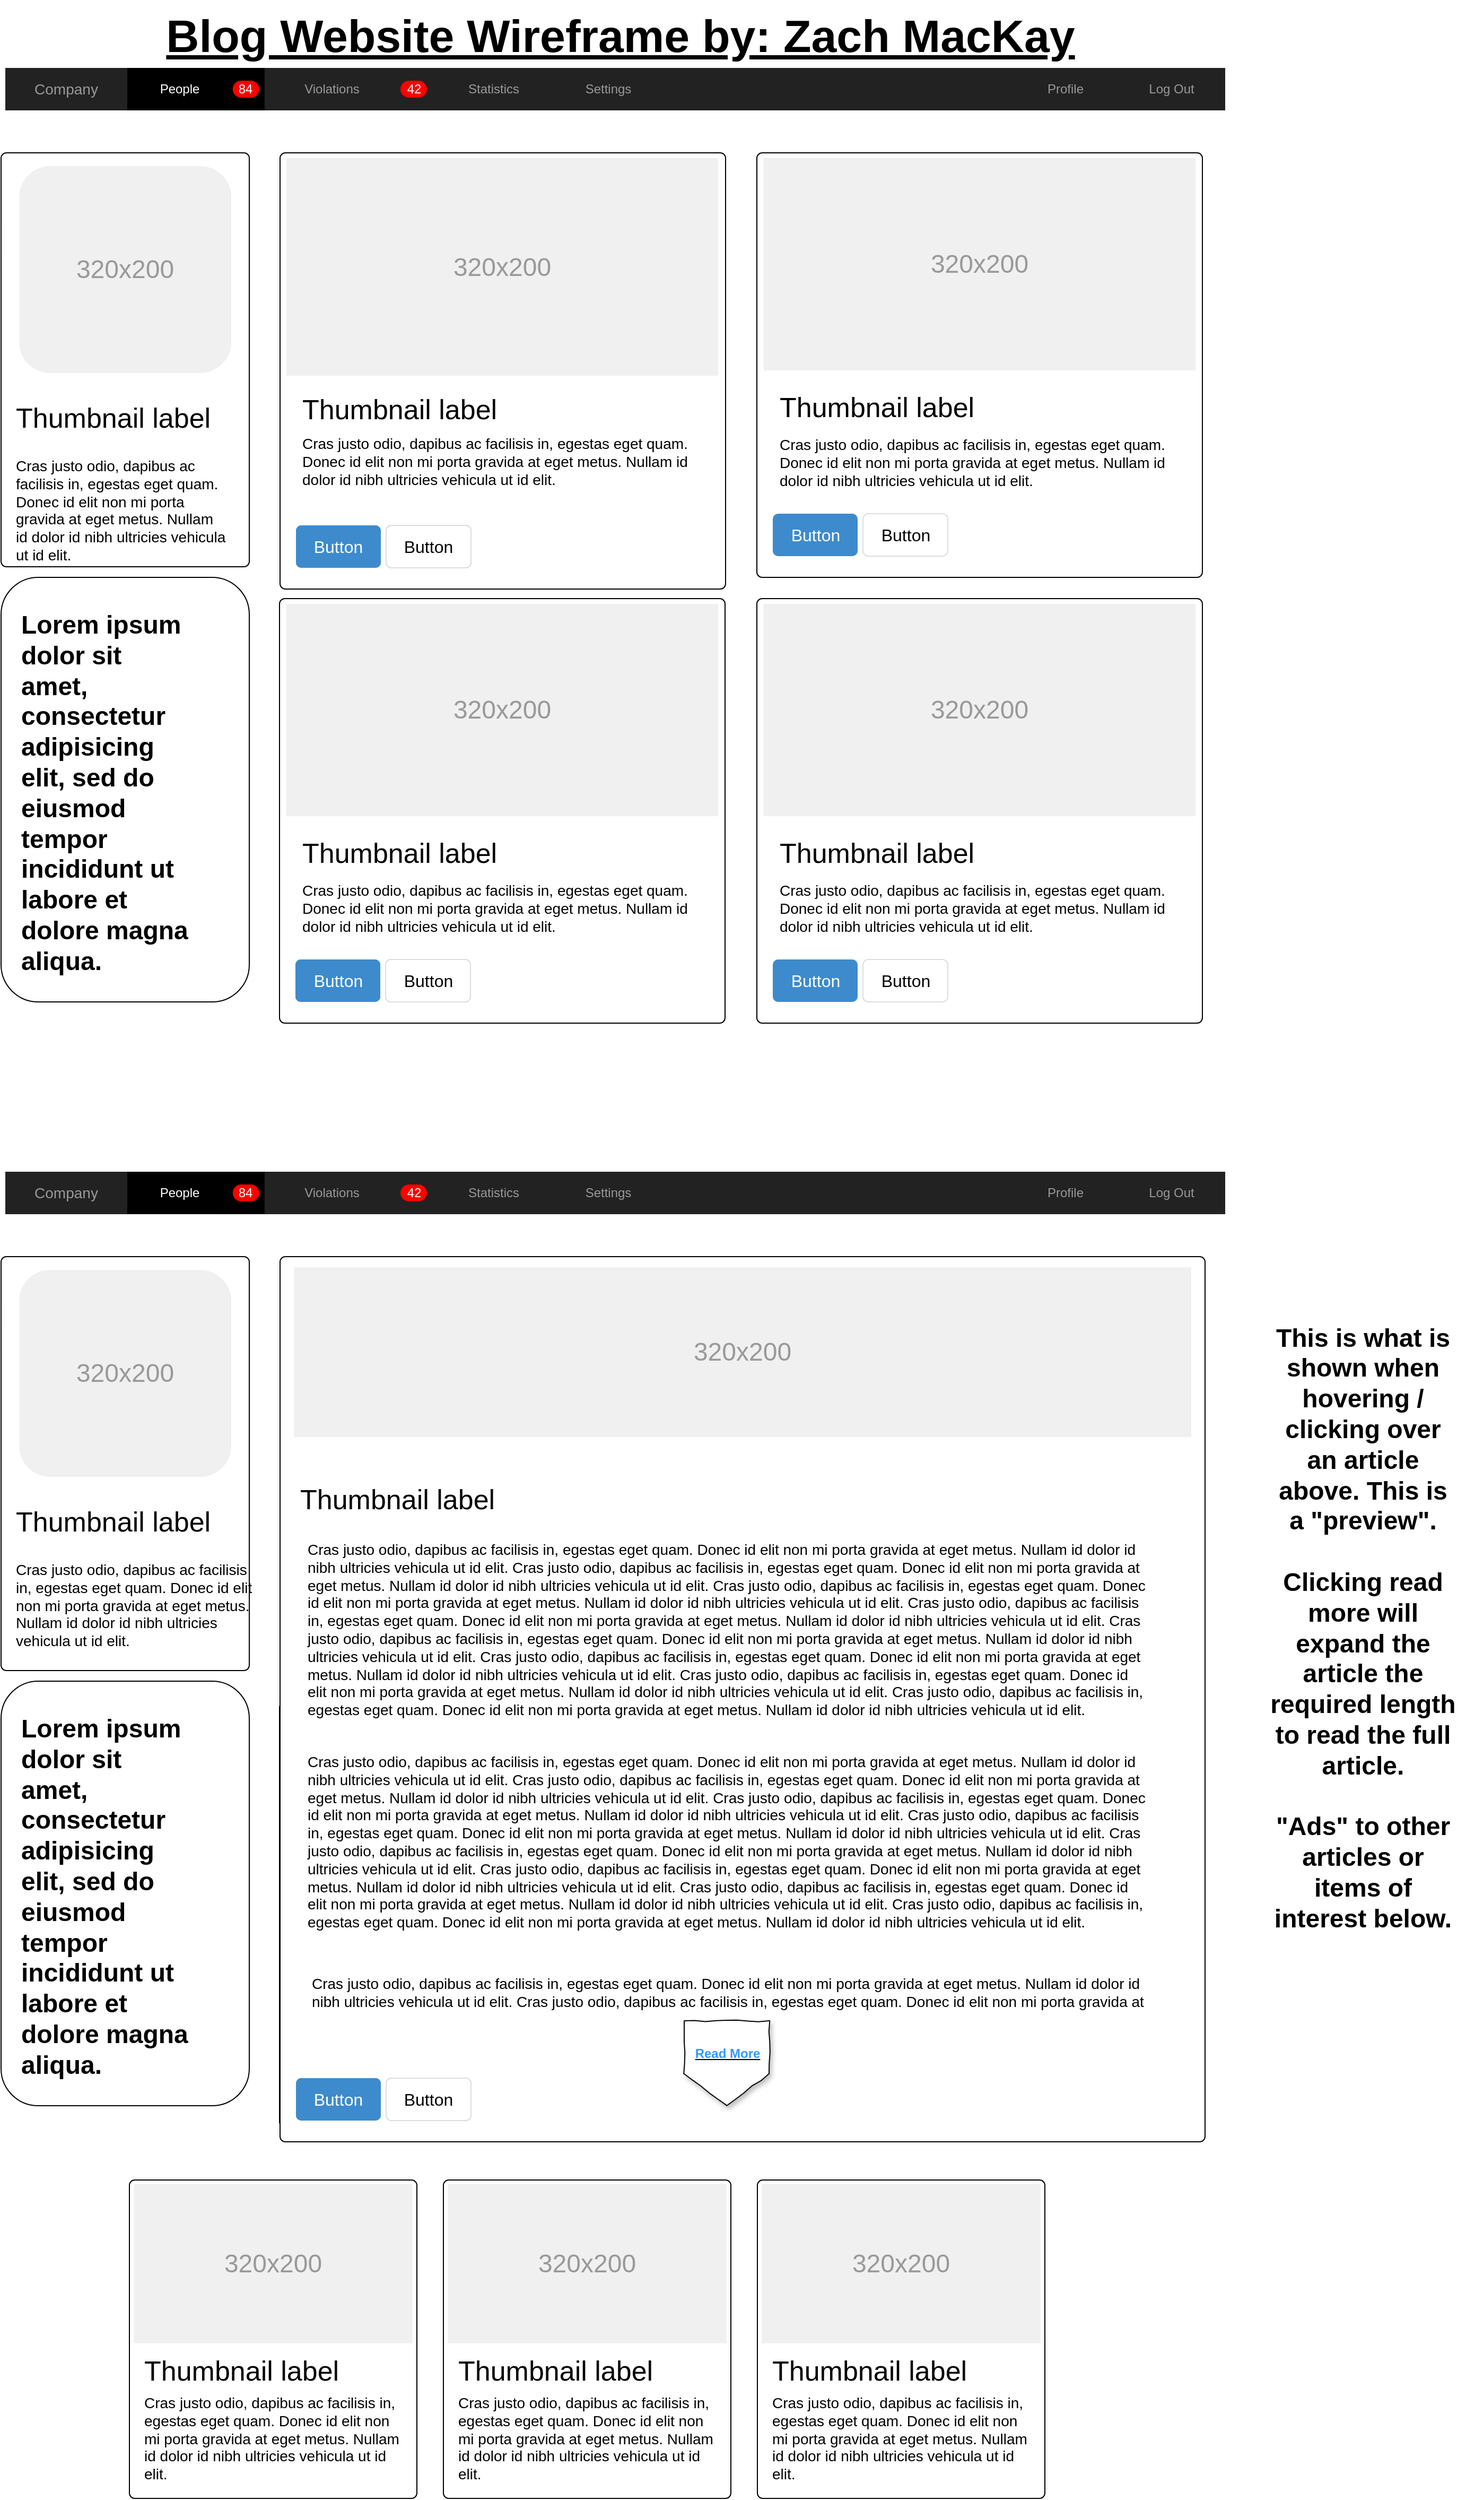<mxfile version="10.6.7" type="device"><diagram name="Page-1" id="c9db0220-8083-56f3-ca83-edcdcd058819"><mxGraphModel dx="1991" dy="1067" grid="1" gridSize="10" guides="1" tooltips="1" connect="1" arrows="1" fold="1" page="1" pageScale="1.5" pageWidth="826" pageHeight="1169" background="#ffffff" math="0" shadow="0"><root><mxCell id="0" style=";html=1;"/><mxCell id="1" style=";html=1;" parent="0"/><mxCell id="3d76a8aef4d5c911-1" value="" style="html=1;shadow=0;dashed=0;shape=mxgraph.bootstrap.rect;fillColor=#222222;strokeColor=none;whiteSpace=wrap;rounded=0;fontSize=12;fontColor=#000000;align=center;" parent="1" vertex="1"><mxGeometry x="40" y="70" width="1150" height="40" as="geometry"/></mxCell><mxCell id="3d76a8aef4d5c911-2" value="Company" style="html=1;shadow=0;dashed=0;fillColor=none;strokeColor=none;shape=mxgraph.bootstrap.rect;fontColor=#999999;fontSize=14;whiteSpace=wrap;" parent="3d76a8aef4d5c911-1" vertex="1"><mxGeometry width="115" height="40" as="geometry"/></mxCell><mxCell id="3d76a8aef4d5c911-3" value="People" style="html=1;shadow=0;dashed=0;shape=mxgraph.bootstrap.rect;fillColor=#000000;strokeColor=none;fontColor=#ffffff;spacingRight=30;whiteSpace=wrap;" parent="3d76a8aef4d5c911-1" vertex="1"><mxGeometry x="115" width="129.375" height="40" as="geometry"/></mxCell><mxCell id="3d76a8aef4d5c911-4" value="84" style="html=1;shadow=0;dashed=0;shape=mxgraph.bootstrap.rrect;rSize=8;fillColor=#ff0000;strokeColor=none;fontColor=#ffffff;whiteSpace=wrap;" parent="3d76a8aef4d5c911-3" vertex="1"><mxGeometry x="1" y="0.5" width="25" height="16" relative="1" as="geometry"><mxPoint x="-30" y="-8" as="offset"/></mxGeometry></mxCell><mxCell id="3d76a8aef4d5c911-5" value="Violations" style="html=1;shadow=0;dashed=0;fillColor=none;strokeColor=none;shape=mxgraph.bootstrap.rect;fontColor=#999999;spacingRight=30;whiteSpace=wrap;" parent="3d76a8aef4d5c911-1" vertex="1"><mxGeometry x="244.375" width="158.125" height="40" as="geometry"/></mxCell><mxCell id="3d76a8aef4d5c911-6" value="42" style="html=1;shadow=0;dashed=0;shape=mxgraph.bootstrap.rrect;rSize=8;fillColor=#ff0000;strokeColor=none;fontColor=#ffffff;whiteSpace=wrap;" parent="3d76a8aef4d5c911-5" vertex="1"><mxGeometry x="1" y="0.5" width="25" height="16" relative="1" as="geometry"><mxPoint x="-30" y="-8" as="offset"/></mxGeometry></mxCell><mxCell id="3d76a8aef4d5c911-7" value="Statistics" style="html=1;shadow=0;dashed=0;fillColor=none;strokeColor=none;shape=mxgraph.bootstrap.rect;fontColor=#999999;whiteSpace=wrap;" parent="3d76a8aef4d5c911-1" vertex="1"><mxGeometry x="402.5" width="115" height="40" as="geometry"/></mxCell><mxCell id="3d76a8aef4d5c911-8" value="Settings" style="html=1;shadow=0;dashed=0;fillColor=none;strokeColor=none;shape=mxgraph.bootstrap.rect;fontColor=#999999;whiteSpace=wrap;" parent="3d76a8aef4d5c911-1" vertex="1"><mxGeometry x="517.5" width="100.625" height="40" as="geometry"/></mxCell><mxCell id="3d76a8aef4d5c911-9" value="Profile" style="html=1;shadow=0;dashed=0;fillColor=none;strokeColor=none;shape=mxgraph.bootstrap.rect;fontColor=#999999;whiteSpace=wrap;" parent="3d76a8aef4d5c911-1" vertex="1"><mxGeometry x="948.75" width="100.625" height="40" as="geometry"/></mxCell><mxCell id="3d76a8aef4d5c911-10" value="Log Out" style="html=1;shadow=0;dashed=0;fillColor=none;strokeColor=none;shape=mxgraph.bootstrap.rect;fontColor=#999999;whiteSpace=wrap;" parent="3d76a8aef4d5c911-1" vertex="1"><mxGeometry x="1049.375" width="100.625" height="40" as="geometry"/></mxCell><mxCell id="3d76a8aef4d5c911-11" value="" style="html=1;shadow=0;dashed=0;shape=mxgraph.bootstrap.rrect;fillColor=#ffffff;rSize=5;strokeColor=#000000;rounded=0;fontSize=12;fontColor=#000000;align=center;" parent="1" vertex="1"><mxGeometry x="748.5" y="150" width="420" height="400" as="geometry"/></mxCell><mxCell id="3d76a8aef4d5c911-12" value="320x200" style="shape=rect;fontSize=24;fillColor=#f0f0f0;strokeColor=none;fontColor=#999999;whiteSpace=wrap;" parent="3d76a8aef4d5c911-11" vertex="1"><mxGeometry x="6.364" y="5" width="407.273" height="200" as="geometry"/></mxCell><mxCell id="3d76a8aef4d5c911-13" value="Thumbnail label" style="html=1;shadow=0;dashed=0;shape=mxgraph.bootstrap.anchor;fontSize=26;align=left;whiteSpace=wrap;" parent="3d76a8aef4d5c911-11" vertex="1"><mxGeometry x="19.091" y="220" width="381.818" height="40" as="geometry"/></mxCell><mxCell id="3d76a8aef4d5c911-14" value="Cras justo odio, dapibus ac facilisis in, egestas eget quam. Donec id elit non mi porta gravida at eget metus. Nullam id dolor id nibh ultricies vehicula ut id elit." style="html=1;shadow=0;dashed=0;shape=mxgraph.bootstrap.anchor;strokeColor=#dddddd;whiteSpace=wrap;align=left;verticalAlign=top;fontSize=14;whiteSpace=wrap;" parent="3d76a8aef4d5c911-11" vertex="1"><mxGeometry x="19.091" y="260" width="381.818" height="80" as="geometry"/></mxCell><mxCell id="3d76a8aef4d5c911-15" value="Button" style="html=1;shadow=0;dashed=0;shape=mxgraph.bootstrap.rrect;rSize=5;fontSize=16;fillColor=#3D8BCD;strokeColor=none;fontColor=#ffffff;whiteSpace=wrap;" parent="3d76a8aef4d5c911-11" vertex="1"><mxGeometry y="1" width="80" height="40" relative="1" as="geometry"><mxPoint x="15" y="-60" as="offset"/></mxGeometry></mxCell><mxCell id="3d76a8aef4d5c911-16" value="Button" style="html=1;shadow=0;dashed=0;shape=mxgraph.bootstrap.rrect;rSize=5;fontSize=16;strokeColor=#dddddd;whiteSpace=wrap;" parent="3d76a8aef4d5c911-11" vertex="1"><mxGeometry y="1" width="80" height="40" relative="1" as="geometry"><mxPoint x="100" y="-60" as="offset"/></mxGeometry></mxCell><mxCell id="mvvpPFjUK0tANvLMcBPa-123" value="" style="shape=image;html=1;verticalAlign=top;verticalLabelPosition=bottom;labelBackgroundColor=#ffffff;imageAspect=0;aspect=fixed;image=https://cdn0.iconfinder.com/data/icons/feather/96/heart-128.png;rounded=0;shadow=1;comic=1;strokeColor=#000000;fontSize=43;" vertex="1" parent="3d76a8aef4d5c911-11"><mxGeometry x="365.5" y="351" width="39" height="39" as="geometry"/></mxCell><mxCell id="mvvpPFjUK0tANvLMcBPa-125" value="" style="shape=image;html=1;verticalAlign=top;verticalLabelPosition=bottom;labelBackgroundColor=#ffffff;imageAspect=0;aspect=fixed;image=https://cdn0.iconfinder.com/data/icons/slim-square-icons-basics/100/basics-22-128.png;rounded=0;shadow=1;comic=1;strokeColor=#000000;fontSize=43;" vertex="1" parent="3d76a8aef4d5c911-11"><mxGeometry x="391.5" width="26" height="26" as="geometry"/></mxCell><mxCell id="3d76a8aef4d5c911-54" value="" style="html=1;shadow=0;dashed=0;shape=mxgraph.bootstrap.rrect;fillColor=#ffffff;rSize=5;strokeColor=#000000;rounded=0;fontSize=12;fontColor=#000000;align=center;" parent="1" vertex="1"><mxGeometry x="299" y="150" width="420" height="411" as="geometry"/></mxCell><mxCell id="3d76a8aef4d5c911-55" value="320x200" style="shape=rect;fontSize=24;fillColor=#f0f0f0;strokeColor=none;fontColor=#999999;whiteSpace=wrap;" parent="3d76a8aef4d5c911-54" vertex="1"><mxGeometry x="6" y="5" width="407" height="205" as="geometry"/></mxCell><mxCell id="3d76a8aef4d5c911-56" value="Thumbnail label" style="html=1;shadow=0;dashed=0;shape=mxgraph.bootstrap.anchor;fontSize=26;align=left;whiteSpace=wrap;" parent="3d76a8aef4d5c911-54" vertex="1"><mxGeometry x="19.091" y="223.628" width="381.818" height="37.296" as="geometry"/></mxCell><mxCell id="3d76a8aef4d5c911-57" value="Cras justo odio, dapibus ac facilisis in, egestas eget quam. Donec id elit non mi porta gravida at eget metus. Nullam id dolor id nibh ultricies vehicula ut id elit." style="html=1;shadow=0;dashed=0;shape=mxgraph.bootstrap.anchor;strokeColor=#dddddd;whiteSpace=wrap;align=left;verticalAlign=top;fontSize=14;whiteSpace=wrap;" parent="3d76a8aef4d5c911-54" vertex="1"><mxGeometry x="19.091" y="259.424" width="381.818" height="74.592" as="geometry"/></mxCell><mxCell id="3d76a8aef4d5c911-58" value="Button" style="html=1;shadow=0;dashed=0;shape=mxgraph.bootstrap.rrect;rSize=5;fontSize=16;fillColor=#3D8BCD;strokeColor=none;fontColor=#ffffff;whiteSpace=wrap;" parent="3d76a8aef4d5c911-54" vertex="1"><mxGeometry y="1" width="80" height="40" relative="1" as="geometry"><mxPoint x="15" y="-60" as="offset"/></mxGeometry></mxCell><mxCell id="3d76a8aef4d5c911-59" value="Button" style="html=1;shadow=0;dashed=0;shape=mxgraph.bootstrap.rrect;rSize=5;fontSize=16;strokeColor=#dddddd;whiteSpace=wrap;" parent="3d76a8aef4d5c911-54" vertex="1"><mxGeometry y="1" width="80" height="40" relative="1" as="geometry"><mxPoint x="100" y="-60" as="offset"/></mxGeometry></mxCell><mxCell id="mvvpPFjUK0tANvLMcBPa-8" value="Button" style="html=1;shadow=0;dashed=0;shape=mxgraph.bootstrap.rrect;rSize=5;fontSize=16;fillColor=#3D8BCD;strokeColor=none;fontColor=#ffffff;whiteSpace=wrap;" vertex="1" parent="3d76a8aef4d5c911-54"><mxGeometry y="1" width="80" height="40" relative="1" as="geometry"><mxPoint x="15" y="-60" as="offset"/></mxGeometry></mxCell><mxCell id="mvvpPFjUK0tANvLMcBPa-9" value="Button" style="html=1;shadow=0;dashed=0;shape=mxgraph.bootstrap.rrect;rSize=5;fontSize=16;strokeColor=#dddddd;whiteSpace=wrap;" vertex="1" parent="3d76a8aef4d5c911-54"><mxGeometry y="1" width="80" height="40" relative="1" as="geometry"><mxPoint x="100" y="-60" as="offset"/></mxGeometry></mxCell><mxCell id="mvvpPFjUK0tANvLMcBPa-119" value="" style="shape=image;html=1;verticalAlign=top;verticalLabelPosition=bottom;labelBackgroundColor=#ffffff;imageAspect=0;aspect=fixed;image=https://cdn4.iconfinder.com/data/icons/ionicons/512/icon-ios7-heart-128.png;rounded=0;shadow=1;comic=1;strokeColor=#000000;fontSize=43;" vertex="1" parent="3d76a8aef4d5c911-54"><mxGeometry x="361.5" y="344.164" width="45.688" height="45.688" as="geometry"/></mxCell><mxCell id="mvvpPFjUK0tANvLMcBPa-124" value="" style="shape=image;html=1;verticalAlign=top;verticalLabelPosition=bottom;labelBackgroundColor=#ffffff;imageAspect=0;aspect=fixed;image=https://cdn0.iconfinder.com/data/icons/slim-square-icons-basics/100/basics-22-128.png;rounded=0;shadow=1;comic=1;strokeColor=#000000;fontSize=43;" vertex="1" parent="3d76a8aef4d5c911-54"><mxGeometry x="390" y="-0.5" width="26" height="26" as="geometry"/></mxCell><mxCell id="mvvpPFjUK0tANvLMcBPa-4" value="" style="html=1;shadow=0;dashed=0;shape=mxgraph.bootstrap.rrect;fillColor=#ffffff;rSize=5;strokeColor=#000000;rounded=0;fontSize=12;fontColor=#000000;align=center;" vertex="1" parent="1"><mxGeometry x="36" y="150" width="234" height="390" as="geometry"/></mxCell><mxCell id="mvvpPFjUK0tANvLMcBPa-5" value="320x200" style="shape=rect;fontSize=24;fillColor=#f0f0f0;strokeColor=none;fontColor=#999999;whiteSpace=wrap;rounded=1;" vertex="1" parent="1"><mxGeometry x="53" y="162.5" width="200" height="195" as="geometry"/></mxCell><mxCell id="mvvpPFjUK0tANvLMcBPa-6" value="Thumbnail label" style="html=1;shadow=0;dashed=0;shape=mxgraph.bootstrap.anchor;fontSize=26;align=left;whiteSpace=wrap;" vertex="1" parent="1"><mxGeometry x="47.818" y="380" width="236.364" height="40" as="geometry"/></mxCell><mxCell id="mvvpPFjUK0tANvLMcBPa-7" value="Cras justo odio, dapibus ac facilisis in, egestas eget quam. Donec id elit non mi porta gravida at eget metus. Nullam id dolor id nibh ultricies vehicula ut id elit." style="html=1;shadow=0;dashed=0;shape=mxgraph.bootstrap.anchor;strokeColor=#dddddd;whiteSpace=wrap;align=left;verticalAlign=top;fontSize=14;whiteSpace=wrap;" vertex="1" parent="1"><mxGeometry x="48" y="430" width="202" height="80" as="geometry"/></mxCell><mxCell id="mvvpPFjUK0tANvLMcBPa-11" value="" style="rounded=1;whiteSpace=wrap;html=1;strokeColor=#000000;" vertex="1" parent="1"><mxGeometry x="36" y="550" width="234" height="400" as="geometry"/></mxCell><mxCell id="mvvpPFjUK0tANvLMcBPa-12" value="" style="html=1;shadow=0;dashed=0;shape=mxgraph.bootstrap.rrect;fillColor=#ffffff;rSize=5;strokeColor=#000000;rounded=0;fontSize=12;fontColor=#000000;align=center;" vertex="1" parent="1"><mxGeometry x="748.5" y="570" width="420" height="400" as="geometry"/></mxCell><mxCell id="mvvpPFjUK0tANvLMcBPa-13" value="320x200" style="shape=rect;fontSize=24;fillColor=#f0f0f0;strokeColor=none;fontColor=#999999;whiteSpace=wrap;" vertex="1" parent="mvvpPFjUK0tANvLMcBPa-12"><mxGeometry x="6.364" y="5" width="407.273" height="200" as="geometry"/></mxCell><mxCell id="mvvpPFjUK0tANvLMcBPa-14" value="Thumbnail label" style="html=1;shadow=0;dashed=0;shape=mxgraph.bootstrap.anchor;fontSize=26;align=left;whiteSpace=wrap;" vertex="1" parent="mvvpPFjUK0tANvLMcBPa-12"><mxGeometry x="19.091" y="220" width="381.818" height="40" as="geometry"/></mxCell><mxCell id="mvvpPFjUK0tANvLMcBPa-15" value="Cras justo odio, dapibus ac facilisis in, egestas eget quam. Donec id elit non mi porta gravida at eget metus. Nullam id dolor id nibh ultricies vehicula ut id elit." style="html=1;shadow=0;dashed=0;shape=mxgraph.bootstrap.anchor;strokeColor=#dddddd;whiteSpace=wrap;align=left;verticalAlign=top;fontSize=14;whiteSpace=wrap;" vertex="1" parent="mvvpPFjUK0tANvLMcBPa-12"><mxGeometry x="19.091" y="260" width="381.818" height="80" as="geometry"/></mxCell><mxCell id="mvvpPFjUK0tANvLMcBPa-16" value="Button" style="html=1;shadow=0;dashed=0;shape=mxgraph.bootstrap.rrect;rSize=5;fontSize=16;fillColor=#3D8BCD;strokeColor=none;fontColor=#ffffff;whiteSpace=wrap;" vertex="1" parent="mvvpPFjUK0tANvLMcBPa-12"><mxGeometry y="1" width="80" height="40" relative="1" as="geometry"><mxPoint x="15" y="-60" as="offset"/></mxGeometry></mxCell><mxCell id="mvvpPFjUK0tANvLMcBPa-17" value="Button" style="html=1;shadow=0;dashed=0;shape=mxgraph.bootstrap.rrect;rSize=5;fontSize=16;strokeColor=#dddddd;whiteSpace=wrap;" vertex="1" parent="mvvpPFjUK0tANvLMcBPa-12"><mxGeometry y="1" width="80" height="40" relative="1" as="geometry"><mxPoint x="100" y="-60" as="offset"/></mxGeometry></mxCell><mxCell id="mvvpPFjUK0tANvLMcBPa-122" value="" style="shape=image;html=1;verticalAlign=top;verticalLabelPosition=bottom;labelBackgroundColor=#ffffff;imageAspect=0;aspect=fixed;image=https://cdn4.iconfinder.com/data/icons/ionicons/512/icon-ios7-heart-128.png;rounded=0;shadow=1;comic=1;strokeColor=#000000;fontSize=43;" vertex="1" parent="mvvpPFjUK0tANvLMcBPa-12"><mxGeometry x="360.5" y="340" width="49" height="49" as="geometry"/></mxCell><mxCell id="mvvpPFjUK0tANvLMcBPa-127" value="" style="shape=image;html=1;verticalAlign=top;verticalLabelPosition=bottom;labelBackgroundColor=#ffffff;imageAspect=0;aspect=fixed;image=https://cdn0.iconfinder.com/data/icons/slim-square-icons-basics/100/basics-22-128.png;rounded=0;shadow=1;comic=1;strokeColor=#000000;fontSize=43;" vertex="1" parent="mvvpPFjUK0tANvLMcBPa-12"><mxGeometry x="391" width="26" height="26" as="geometry"/></mxCell><mxCell id="mvvpPFjUK0tANvLMcBPa-18" value="" style="html=1;shadow=0;dashed=0;shape=mxgraph.bootstrap.rrect;fillColor=#ffffff;rSize=5;strokeColor=#000000;rounded=0;fontSize=12;fontColor=#000000;align=center;" vertex="1" parent="1"><mxGeometry x="298.5" y="570" width="420" height="400" as="geometry"/></mxCell><mxCell id="mvvpPFjUK0tANvLMcBPa-19" value="320x200" style="shape=rect;fontSize=24;fillColor=#f0f0f0;strokeColor=none;fontColor=#999999;whiteSpace=wrap;" vertex="1" parent="mvvpPFjUK0tANvLMcBPa-18"><mxGeometry x="6.364" y="5" width="407.273" height="200" as="geometry"/></mxCell><mxCell id="mvvpPFjUK0tANvLMcBPa-20" value="Thumbnail label" style="html=1;shadow=0;dashed=0;shape=mxgraph.bootstrap.anchor;fontSize=26;align=left;whiteSpace=wrap;" vertex="1" parent="mvvpPFjUK0tANvLMcBPa-18"><mxGeometry x="19.091" y="220" width="381.818" height="40" as="geometry"/></mxCell><mxCell id="mvvpPFjUK0tANvLMcBPa-21" value="Cras justo odio, dapibus ac facilisis in, egestas eget quam. Donec id elit non mi porta gravida at eget metus. Nullam id dolor id nibh ultricies vehicula ut id elit." style="html=1;shadow=0;dashed=0;shape=mxgraph.bootstrap.anchor;strokeColor=#dddddd;whiteSpace=wrap;align=left;verticalAlign=top;fontSize=14;whiteSpace=wrap;" vertex="1" parent="mvvpPFjUK0tANvLMcBPa-18"><mxGeometry x="19.091" y="260" width="381.818" height="80" as="geometry"/></mxCell><mxCell id="mvvpPFjUK0tANvLMcBPa-22" value="Button" style="html=1;shadow=0;dashed=0;shape=mxgraph.bootstrap.rrect;rSize=5;fontSize=16;fillColor=#3D8BCD;strokeColor=none;fontColor=#ffffff;whiteSpace=wrap;" vertex="1" parent="mvvpPFjUK0tANvLMcBPa-18"><mxGeometry y="1" width="80" height="40" relative="1" as="geometry"><mxPoint x="15" y="-60" as="offset"/></mxGeometry></mxCell><mxCell id="mvvpPFjUK0tANvLMcBPa-23" value="Button" style="html=1;shadow=0;dashed=0;shape=mxgraph.bootstrap.rrect;rSize=5;fontSize=16;strokeColor=#dddddd;whiteSpace=wrap;" vertex="1" parent="mvvpPFjUK0tANvLMcBPa-18"><mxGeometry y="1" width="80" height="40" relative="1" as="geometry"><mxPoint x="100" y="-60" as="offset"/></mxGeometry></mxCell><mxCell id="mvvpPFjUK0tANvLMcBPa-24" value="Button" style="html=1;shadow=0;dashed=0;shape=mxgraph.bootstrap.rrect;rSize=5;fontSize=16;fillColor=#3D8BCD;strokeColor=none;fontColor=#ffffff;whiteSpace=wrap;" vertex="1" parent="mvvpPFjUK0tANvLMcBPa-18"><mxGeometry y="1" width="80" height="40" relative="1" as="geometry"><mxPoint x="15" y="-60" as="offset"/></mxGeometry></mxCell><mxCell id="mvvpPFjUK0tANvLMcBPa-25" value="Button" style="html=1;shadow=0;dashed=0;shape=mxgraph.bootstrap.rrect;rSize=5;fontSize=16;strokeColor=#dddddd;whiteSpace=wrap;" vertex="1" parent="mvvpPFjUK0tANvLMcBPa-18"><mxGeometry y="1" width="80" height="40" relative="1" as="geometry"><mxPoint x="100" y="-60" as="offset"/></mxGeometry></mxCell><mxCell id="mvvpPFjUK0tANvLMcBPa-118" value="" style="shape=image;html=1;verticalAlign=top;verticalLabelPosition=bottom;labelBackgroundColor=#ffffff;imageAspect=0;aspect=fixed;image=https://cdn0.iconfinder.com/data/icons/feather/96/heart-128.png;rounded=0;shadow=1;comic=1;strokeColor=#000000;fontSize=43;" vertex="1" parent="mvvpPFjUK0tANvLMcBPa-18"><mxGeometry x="365.5" y="340" width="39" height="39" as="geometry"/></mxCell><mxCell id="mvvpPFjUK0tANvLMcBPa-126" value="" style="shape=image;html=1;verticalAlign=top;verticalLabelPosition=bottom;labelBackgroundColor=#ffffff;imageAspect=0;aspect=fixed;image=https://cdn0.iconfinder.com/data/icons/slim-square-icons-basics/100/basics-22-128.png;rounded=0;shadow=1;comic=1;strokeColor=#000000;fontSize=43;" vertex="1" parent="mvvpPFjUK0tANvLMcBPa-18"><mxGeometry x="391.5" width="26" height="26" as="geometry"/></mxCell><mxCell id="mvvpPFjUK0tANvLMcBPa-40" value="&lt;h1&gt;Lorem ipsum dolor sit amet, consectetur adipisicing elit, sed do eiusmod tempor incididunt ut labore et dolore magna aliqua.&lt;br&gt;&lt;/h1&gt;" style="text;html=1;strokeColor=none;fillColor=none;spacing=5;spacingTop=-20;whiteSpace=wrap;overflow=hidden;rounded=0;" vertex="1" parent="1"><mxGeometry x="50" y="575" width="170" height="415" as="geometry"/></mxCell><mxCell id="mvvpPFjUK0tANvLMcBPa-41" value="" style="html=1;shadow=0;dashed=0;shape=mxgraph.bootstrap.rect;fillColor=#222222;strokeColor=none;whiteSpace=wrap;rounded=0;fontSize=12;fontColor=#000000;align=center;" vertex="1" parent="1"><mxGeometry x="40" y="1110" width="1150" height="40" as="geometry"/></mxCell><mxCell id="mvvpPFjUK0tANvLMcBPa-42" value="Company" style="html=1;shadow=0;dashed=0;fillColor=none;strokeColor=none;shape=mxgraph.bootstrap.rect;fontColor=#999999;fontSize=14;whiteSpace=wrap;" vertex="1" parent="mvvpPFjUK0tANvLMcBPa-41"><mxGeometry width="115" height="40" as="geometry"/></mxCell><mxCell id="mvvpPFjUK0tANvLMcBPa-43" value="People" style="html=1;shadow=0;dashed=0;shape=mxgraph.bootstrap.rect;fillColor=#000000;strokeColor=none;fontColor=#ffffff;spacingRight=30;whiteSpace=wrap;" vertex="1" parent="mvvpPFjUK0tANvLMcBPa-41"><mxGeometry x="115" width="129.375" height="40" as="geometry"/></mxCell><mxCell id="mvvpPFjUK0tANvLMcBPa-44" value="84" style="html=1;shadow=0;dashed=0;shape=mxgraph.bootstrap.rrect;rSize=8;fillColor=#ff0000;strokeColor=none;fontColor=#ffffff;whiteSpace=wrap;" vertex="1" parent="mvvpPFjUK0tANvLMcBPa-43"><mxGeometry x="1" y="0.5" width="25" height="16" relative="1" as="geometry"><mxPoint x="-30" y="-8" as="offset"/></mxGeometry></mxCell><mxCell id="mvvpPFjUK0tANvLMcBPa-45" value="Violations" style="html=1;shadow=0;dashed=0;fillColor=none;strokeColor=none;shape=mxgraph.bootstrap.rect;fontColor=#999999;spacingRight=30;whiteSpace=wrap;" vertex="1" parent="mvvpPFjUK0tANvLMcBPa-41"><mxGeometry x="244.375" width="158.125" height="40" as="geometry"/></mxCell><mxCell id="mvvpPFjUK0tANvLMcBPa-46" value="42" style="html=1;shadow=0;dashed=0;shape=mxgraph.bootstrap.rrect;rSize=8;fillColor=#ff0000;strokeColor=none;fontColor=#ffffff;whiteSpace=wrap;" vertex="1" parent="mvvpPFjUK0tANvLMcBPa-45"><mxGeometry x="1" y="0.5" width="25" height="16" relative="1" as="geometry"><mxPoint x="-30" y="-8" as="offset"/></mxGeometry></mxCell><mxCell id="mvvpPFjUK0tANvLMcBPa-47" value="Statistics" style="html=1;shadow=0;dashed=0;fillColor=none;strokeColor=none;shape=mxgraph.bootstrap.rect;fontColor=#999999;whiteSpace=wrap;" vertex="1" parent="mvvpPFjUK0tANvLMcBPa-41"><mxGeometry x="402.5" width="115" height="40" as="geometry"/></mxCell><mxCell id="mvvpPFjUK0tANvLMcBPa-48" value="Settings" style="html=1;shadow=0;dashed=0;fillColor=none;strokeColor=none;shape=mxgraph.bootstrap.rect;fontColor=#999999;whiteSpace=wrap;" vertex="1" parent="mvvpPFjUK0tANvLMcBPa-41"><mxGeometry x="517.5" width="100.625" height="40" as="geometry"/></mxCell><mxCell id="mvvpPFjUK0tANvLMcBPa-49" value="Profile" style="html=1;shadow=0;dashed=0;fillColor=none;strokeColor=none;shape=mxgraph.bootstrap.rect;fontColor=#999999;whiteSpace=wrap;" vertex="1" parent="mvvpPFjUK0tANvLMcBPa-41"><mxGeometry x="948.75" width="100.625" height="40" as="geometry"/></mxCell><mxCell id="mvvpPFjUK0tANvLMcBPa-50" value="Log Out" style="html=1;shadow=0;dashed=0;fillColor=none;strokeColor=none;shape=mxgraph.bootstrap.rect;fontColor=#999999;whiteSpace=wrap;" vertex="1" parent="mvvpPFjUK0tANvLMcBPa-41"><mxGeometry x="1049.375" width="100.625" height="40" as="geometry"/></mxCell><mxCell id="mvvpPFjUK0tANvLMcBPa-51" value="" style="html=1;shadow=0;dashed=0;shape=mxgraph.bootstrap.rrect;fillColor=#ffffff;rSize=5;strokeColor=#000000;rounded=0;fontSize=12;fontColor=#000000;align=center;" vertex="1" parent="1"><mxGeometry x="748.5" y="1190" width="420" height="400" as="geometry"/></mxCell><mxCell id="mvvpPFjUK0tANvLMcBPa-52" value="320x200" style="shape=rect;fontSize=24;fillColor=#f0f0f0;strokeColor=none;fontColor=#999999;whiteSpace=wrap;" vertex="1" parent="mvvpPFjUK0tANvLMcBPa-51"><mxGeometry x="6.364" y="5" width="407.273" height="200" as="geometry"/></mxCell><mxCell id="mvvpPFjUK0tANvLMcBPa-53" value="Thumbnail label" style="html=1;shadow=0;dashed=0;shape=mxgraph.bootstrap.anchor;fontSize=26;align=left;whiteSpace=wrap;" vertex="1" parent="mvvpPFjUK0tANvLMcBPa-51"><mxGeometry x="19.091" y="220" width="381.818" height="40" as="geometry"/></mxCell><mxCell id="mvvpPFjUK0tANvLMcBPa-54" value="Cras justo odio, dapibus ac facilisis in, egestas eget quam. Donec id elit non mi porta gravida at eget metus. Nullam id dolor id nibh ultricies vehicula ut id elit." style="html=1;shadow=0;dashed=0;shape=mxgraph.bootstrap.anchor;strokeColor=#dddddd;whiteSpace=wrap;align=left;verticalAlign=top;fontSize=14;whiteSpace=wrap;" vertex="1" parent="mvvpPFjUK0tANvLMcBPa-51"><mxGeometry x="19.091" y="260" width="381.818" height="80" as="geometry"/></mxCell><mxCell id="mvvpPFjUK0tANvLMcBPa-55" value="Button" style="html=1;shadow=0;dashed=0;shape=mxgraph.bootstrap.rrect;rSize=5;fontSize=16;fillColor=#3D8BCD;strokeColor=none;fontColor=#ffffff;whiteSpace=wrap;" vertex="1" parent="mvvpPFjUK0tANvLMcBPa-51"><mxGeometry y="1" width="80" height="40" relative="1" as="geometry"><mxPoint x="15" y="-60" as="offset"/></mxGeometry></mxCell><mxCell id="mvvpPFjUK0tANvLMcBPa-56" value="Button" style="html=1;shadow=0;dashed=0;shape=mxgraph.bootstrap.rrect;rSize=5;fontSize=16;strokeColor=#dddddd;whiteSpace=wrap;" vertex="1" parent="mvvpPFjUK0tANvLMcBPa-51"><mxGeometry y="1" width="80" height="40" relative="1" as="geometry"><mxPoint x="100" y="-60" as="offset"/></mxGeometry></mxCell><mxCell id="mvvpPFjUK0tANvLMcBPa-65" value="" style="html=1;shadow=0;dashed=0;shape=mxgraph.bootstrap.rrect;fillColor=#ffffff;rSize=5;strokeColor=#000000;rounded=0;fontSize=12;fontColor=#000000;align=center;" vertex="1" parent="1"><mxGeometry x="36" y="1190" width="234" height="390" as="geometry"/></mxCell><mxCell id="mvvpPFjUK0tANvLMcBPa-66" value="320x200" style="shape=rect;fontSize=24;fillColor=#f0f0f0;strokeColor=none;fontColor=#999999;whiteSpace=wrap;rounded=1;" vertex="1" parent="1"><mxGeometry x="53" y="1202.5" width="200" height="195" as="geometry"/></mxCell><mxCell id="mvvpPFjUK0tANvLMcBPa-67" value="Thumbnail label" style="html=1;shadow=0;dashed=0;shape=mxgraph.bootstrap.anchor;fontSize=26;align=left;whiteSpace=wrap;" vertex="1" parent="1"><mxGeometry x="47.818" y="1420" width="236.364" height="40" as="geometry"/></mxCell><mxCell id="mvvpPFjUK0tANvLMcBPa-68" value="Cras justo odio, dapibus ac facilisis in, egestas eget quam. Donec id elit non mi porta gravida at eget metus. Nullam id dolor id nibh ultricies vehicula ut id elit." style="html=1;shadow=0;dashed=0;shape=mxgraph.bootstrap.anchor;strokeColor=#dddddd;whiteSpace=wrap;align=left;verticalAlign=top;fontSize=14;whiteSpace=wrap;" vertex="1" parent="1"><mxGeometry x="47.818" y="1470" width="236.364" height="80" as="geometry"/></mxCell><mxCell id="mvvpPFjUK0tANvLMcBPa-69" value="" style="rounded=1;whiteSpace=wrap;html=1;strokeColor=#000000;" vertex="1" parent="1"><mxGeometry x="36" y="1590" width="234" height="400" as="geometry"/></mxCell><mxCell id="mvvpPFjUK0tANvLMcBPa-70" value="" style="html=1;shadow=0;dashed=0;shape=mxgraph.bootstrap.rrect;fillColor=#ffffff;rSize=5;strokeColor=#000000;rounded=0;fontSize=12;fontColor=#000000;align=center;" vertex="1" parent="1"><mxGeometry x="748.5" y="1610" width="420" height="400" as="geometry"/></mxCell><mxCell id="mvvpPFjUK0tANvLMcBPa-71" value="320x200" style="shape=rect;fontSize=24;fillColor=#f0f0f0;strokeColor=none;fontColor=#999999;whiteSpace=wrap;" vertex="1" parent="mvvpPFjUK0tANvLMcBPa-70"><mxGeometry x="6.364" y="5" width="407.273" height="200" as="geometry"/></mxCell><mxCell id="mvvpPFjUK0tANvLMcBPa-72" value="Thumbnail label" style="html=1;shadow=0;dashed=0;shape=mxgraph.bootstrap.anchor;fontSize=26;align=left;whiteSpace=wrap;" vertex="1" parent="mvvpPFjUK0tANvLMcBPa-70"><mxGeometry x="19.091" y="220" width="381.818" height="40" as="geometry"/></mxCell><mxCell id="mvvpPFjUK0tANvLMcBPa-73" value="Cras justo odio, dapibus ac facilisis in, egestas eget quam. Donec id elit non mi porta gravida at eget metus. Nullam id dolor id nibh ultricies vehicula ut id elit." style="html=1;shadow=0;dashed=0;shape=mxgraph.bootstrap.anchor;strokeColor=#dddddd;whiteSpace=wrap;align=left;verticalAlign=top;fontSize=14;whiteSpace=wrap;" vertex="1" parent="mvvpPFjUK0tANvLMcBPa-70"><mxGeometry x="19.091" y="260" width="381.818" height="80" as="geometry"/></mxCell><mxCell id="mvvpPFjUK0tANvLMcBPa-74" value="Button" style="html=1;shadow=0;dashed=0;shape=mxgraph.bootstrap.rrect;rSize=5;fontSize=16;fillColor=#3D8BCD;strokeColor=none;fontColor=#ffffff;whiteSpace=wrap;" vertex="1" parent="mvvpPFjUK0tANvLMcBPa-70"><mxGeometry y="1" width="80" height="40" relative="1" as="geometry"><mxPoint x="15" y="-60" as="offset"/></mxGeometry></mxCell><mxCell id="mvvpPFjUK0tANvLMcBPa-75" value="Button" style="html=1;shadow=0;dashed=0;shape=mxgraph.bootstrap.rrect;rSize=5;fontSize=16;strokeColor=#dddddd;whiteSpace=wrap;" vertex="1" parent="mvvpPFjUK0tANvLMcBPa-70"><mxGeometry y="1" width="80" height="40" relative="1" as="geometry"><mxPoint x="100" y="-60" as="offset"/></mxGeometry></mxCell><mxCell id="mvvpPFjUK0tANvLMcBPa-76" value="" style="html=1;shadow=0;dashed=0;shape=mxgraph.bootstrap.rrect;fillColor=#ffffff;rSize=5;strokeColor=#000000;rounded=0;fontSize=12;fontColor=#000000;align=center;" vertex="1" parent="1"><mxGeometry x="298.5" y="1610" width="420" height="400" as="geometry"/></mxCell><mxCell id="mvvpPFjUK0tANvLMcBPa-77" value="320x200" style="shape=rect;fontSize=24;fillColor=#f0f0f0;strokeColor=none;fontColor=#999999;whiteSpace=wrap;" vertex="1" parent="mvvpPFjUK0tANvLMcBPa-76"><mxGeometry x="6.364" y="5" width="407.273" height="200" as="geometry"/></mxCell><mxCell id="mvvpPFjUK0tANvLMcBPa-78" value="Thumbnail label" style="html=1;shadow=0;dashed=0;shape=mxgraph.bootstrap.anchor;fontSize=26;align=left;whiteSpace=wrap;" vertex="1" parent="mvvpPFjUK0tANvLMcBPa-76"><mxGeometry x="19.091" y="220" width="381.818" height="40" as="geometry"/></mxCell><mxCell id="mvvpPFjUK0tANvLMcBPa-79" value="Cras justo odio, dapibus ac facilisis in, egestas eget quam. Donec id elit non mi porta gravida at eget metus. Nullam id dolor id nibh ultricies vehicula ut id elit." style="html=1;shadow=0;dashed=0;shape=mxgraph.bootstrap.anchor;strokeColor=#dddddd;whiteSpace=wrap;align=left;verticalAlign=top;fontSize=14;whiteSpace=wrap;" vertex="1" parent="mvvpPFjUK0tANvLMcBPa-76"><mxGeometry x="19.091" y="260" width="381.818" height="80" as="geometry"/></mxCell><mxCell id="mvvpPFjUK0tANvLMcBPa-80" value="Button" style="html=1;shadow=0;dashed=0;shape=mxgraph.bootstrap.rrect;rSize=5;fontSize=16;fillColor=#3D8BCD;strokeColor=none;fontColor=#ffffff;whiteSpace=wrap;" vertex="1" parent="mvvpPFjUK0tANvLMcBPa-76"><mxGeometry y="1" width="80" height="40" relative="1" as="geometry"><mxPoint x="15" y="-60" as="offset"/></mxGeometry></mxCell><mxCell id="mvvpPFjUK0tANvLMcBPa-81" value="Button" style="html=1;shadow=0;dashed=0;shape=mxgraph.bootstrap.rrect;rSize=5;fontSize=16;strokeColor=#dddddd;whiteSpace=wrap;" vertex="1" parent="mvvpPFjUK0tANvLMcBPa-76"><mxGeometry y="1" width="80" height="40" relative="1" as="geometry"><mxPoint x="100" y="-60" as="offset"/></mxGeometry></mxCell><mxCell id="mvvpPFjUK0tANvLMcBPa-82" value="Button" style="html=1;shadow=0;dashed=0;shape=mxgraph.bootstrap.rrect;rSize=5;fontSize=16;fillColor=#3D8BCD;strokeColor=none;fontColor=#ffffff;whiteSpace=wrap;" vertex="1" parent="mvvpPFjUK0tANvLMcBPa-76"><mxGeometry y="1" width="80" height="40" relative="1" as="geometry"><mxPoint x="15" y="-60" as="offset"/></mxGeometry></mxCell><mxCell id="mvvpPFjUK0tANvLMcBPa-83" value="Button" style="html=1;shadow=0;dashed=0;shape=mxgraph.bootstrap.rrect;rSize=5;fontSize=16;strokeColor=#dddddd;whiteSpace=wrap;" vertex="1" parent="mvvpPFjUK0tANvLMcBPa-76"><mxGeometry y="1" width="80" height="40" relative="1" as="geometry"><mxPoint x="100" y="-60" as="offset"/></mxGeometry></mxCell><mxCell id="mvvpPFjUK0tANvLMcBPa-84" value="&lt;h1&gt;Lorem ipsum dolor sit amet, consectetur adipisicing elit, sed do eiusmod tempor incididunt ut labore et dolore magna aliqua.&lt;br&gt;&lt;/h1&gt;" style="text;html=1;strokeColor=none;fillColor=none;spacing=5;spacingTop=-20;whiteSpace=wrap;overflow=hidden;rounded=0;" vertex="1" parent="1"><mxGeometry x="50" y="1615" width="170" height="415" as="geometry"/></mxCell><mxCell id="mvvpPFjUK0tANvLMcBPa-57" value="" style="html=1;shadow=0;dashed=0;shape=mxgraph.bootstrap.rrect;fillColor=#ffffff;rSize=5;strokeColor=#000000;rounded=0;fontSize=12;fontColor=#000000;align=center;" vertex="1" parent="1"><mxGeometry x="299" y="1190" width="872" height="834" as="geometry"/></mxCell><mxCell id="mvvpPFjUK0tANvLMcBPa-61" value="Button" style="html=1;shadow=0;dashed=0;shape=mxgraph.bootstrap.rrect;rSize=5;fontSize=16;fillColor=#3D8BCD;strokeColor=none;fontColor=#ffffff;whiteSpace=wrap;" vertex="1" parent="mvvpPFjUK0tANvLMcBPa-57"><mxGeometry y="1" width="80" height="40" relative="1" as="geometry"><mxPoint x="15" y="-60" as="offset"/></mxGeometry></mxCell><mxCell id="mvvpPFjUK0tANvLMcBPa-62" value="Button" style="html=1;shadow=0;dashed=0;shape=mxgraph.bootstrap.rrect;rSize=5;fontSize=16;strokeColor=#dddddd;whiteSpace=wrap;" vertex="1" parent="mvvpPFjUK0tANvLMcBPa-57"><mxGeometry y="1" width="80" height="40" relative="1" as="geometry"><mxPoint x="100" y="-60" as="offset"/></mxGeometry></mxCell><mxCell id="mvvpPFjUK0tANvLMcBPa-63" value="Button" style="html=1;shadow=0;dashed=0;shape=mxgraph.bootstrap.rrect;rSize=5;fontSize=16;fillColor=#3D8BCD;strokeColor=none;fontColor=#ffffff;whiteSpace=wrap;" vertex="1" parent="mvvpPFjUK0tANvLMcBPa-57"><mxGeometry y="1" width="80" height="40" relative="1" as="geometry"><mxPoint x="15" y="-60" as="offset"/></mxGeometry></mxCell><mxCell id="mvvpPFjUK0tANvLMcBPa-64" value="Button" style="html=1;shadow=0;dashed=0;shape=mxgraph.bootstrap.rrect;rSize=5;fontSize=16;strokeColor=#dddddd;whiteSpace=wrap;" vertex="1" parent="mvvpPFjUK0tANvLMcBPa-57"><mxGeometry y="1" width="80" height="40" relative="1" as="geometry"><mxPoint x="100" y="-60" as="offset"/></mxGeometry></mxCell><mxCell id="mvvpPFjUK0tANvLMcBPa-58" value="320x200" style="shape=rect;fontSize=24;fillColor=#f0f0f0;strokeColor=none;fontColor=#999999;whiteSpace=wrap;" vertex="1" parent="mvvpPFjUK0tANvLMcBPa-57"><mxGeometry x="13" y="10" width="846" height="160" as="geometry"/></mxCell><mxCell id="mvvpPFjUK0tANvLMcBPa-59" value="Thumbnail label" style="html=1;shadow=0;dashed=0;shape=mxgraph.bootstrap.anchor;fontSize=26;align=left;whiteSpace=wrap;" vertex="1" parent="mvvpPFjUK0tANvLMcBPa-57"><mxGeometry x="16.636" y="188.0" width="792.727" height="82" as="geometry"/></mxCell><mxCell id="mvvpPFjUK0tANvLMcBPa-60" value="Cras justo odio, dapibus ac facilisis in, egestas eget quam. Donec id elit non mi porta gravida at eget metus. Nullam id dolor id nibh ultricies vehicula ut id elit. Cras justo odio, dapibus ac facilisis in, egestas eget quam. Donec id elit non mi porta gravida at eget metus. Nullam id dolor id nibh ultricies vehicula ut id elit. Cras justo odio, dapibus ac facilisis in, egestas eget quam. Donec id elit non mi porta gravida at eget metus. Nullam id dolor id nibh ultricies vehicula ut id elit. Cras justo odio, dapibus ac facilisis in, egestas eget quam. Donec id elit non mi porta gravida at eget metus. Nullam id dolor id nibh ultricies vehicula ut id elit. Cras justo odio, dapibus ac facilisis in, egestas eget quam. Donec id elit non mi porta gravida at eget metus. Nullam id dolor id nibh ultricies vehicula ut id elit. Cras justo odio, dapibus ac facilisis in, egestas eget quam. Donec id elit non mi porta gravida at eget metus. Nullam id dolor id nibh ultricies vehicula ut id elit. Cras justo odio, dapibus ac facilisis in, egestas eget quam. Donec id elit non mi porta gravida at eget metus. Nullam id dolor id nibh ultricies vehicula ut id elit. Cras justo odio, dapibus ac facilisis in, egestas eget quam. Donec id elit non mi porta gravida at eget metus. Nullam id dolor id nibh ultricies vehicula ut id elit." style="html=1;shadow=0;dashed=0;shape=mxgraph.bootstrap.anchor;strokeColor=#dddddd;whiteSpace=wrap;align=left;verticalAlign=top;fontSize=14;whiteSpace=wrap;" vertex="1" parent="mvvpPFjUK0tANvLMcBPa-57"><mxGeometry x="24.136" y="461" width="792.727" height="164" as="geometry"/></mxCell><mxCell id="mvvpPFjUK0tANvLMcBPa-85" value="Cras justo odio, dapibus ac facilisis in, egestas eget quam. Donec id elit non mi porta gravida at eget metus. Nullam id dolor id nibh ultricies vehicula ut id elit. Cras justo odio, dapibus ac facilisis in, egestas eget quam. Donec id elit non mi porta gravida at eget metus. Nullam id dolor id nibh ultricies vehicula ut id elit. Cras justo odio, dapibus ac facilisis in, egestas eget quam. Donec id elit non mi porta gravida at eget metus. Nullam id dolor id nibh ultricies vehicula ut id elit. Cras justo odio, dapibus ac facilisis in, egestas eget quam. Donec id elit non mi porta gravida at eget metus. Nullam id dolor id nibh ultricies vehicula ut id elit. Cras justo odio, dapibus ac facilisis in, egestas eget quam. Donec id elit non mi porta gravida at eget metus. Nullam id dolor id nibh ultricies vehicula ut id elit. Cras justo odio, dapibus ac facilisis in, egestas eget quam. Donec id elit non mi porta gravida at eget metus. Nullam id dolor id nibh ultricies vehicula ut id elit. Cras justo odio, dapibus ac facilisis in, egestas eget quam. Donec id elit non mi porta gravida at eget metus. Nullam id dolor id nibh ultricies vehicula ut id elit. Cras justo odio, dapibus ac facilisis in, egestas eget quam. Donec id elit non mi porta gravida at eget metus. Nullam id dolor id nibh ultricies vehicula ut id elit." style="html=1;shadow=0;dashed=0;shape=mxgraph.bootstrap.anchor;strokeColor=#dddddd;whiteSpace=wrap;align=left;verticalAlign=top;fontSize=14;whiteSpace=wrap;" vertex="1" parent="mvvpPFjUK0tANvLMcBPa-57"><mxGeometry x="24.136" y="261" width="792.727" height="164" as="geometry"/></mxCell><mxCell id="mvvpPFjUK0tANvLMcBPa-86" value="Cras justo odio, dapibus ac facilisis in, egestas eget quam. Donec id elit non mi porta gravida at eget metus. Nullam id dolor id nibh ultricies vehicula ut id elit. Cras justo odio, dapibus ac facilisis in, egestas eget quam. Donec id elit non mi porta gravida at&amp;nbsp;" style="html=1;shadow=0;dashed=0;shape=mxgraph.bootstrap.anchor;strokeColor=#dddddd;whiteSpace=wrap;align=left;verticalAlign=top;fontSize=14;whiteSpace=wrap;" vertex="1" parent="mvvpPFjUK0tANvLMcBPa-57"><mxGeometry x="27.636" y="670" width="792.727" height="164" as="geometry"/></mxCell><mxCell id="mvvpPFjUK0tANvLMcBPa-90" value="" style="shape=offPageConnector;whiteSpace=wrap;html=1;rounded=0;strokeColor=#000000;comic=1;shadow=1;" vertex="1" parent="mvvpPFjUK0tANvLMcBPa-57"><mxGeometry x="381" y="720" width="80" height="80" as="geometry"/></mxCell><mxCell id="mvvpPFjUK0tANvLMcBPa-91" value="&lt;b&gt;&lt;u&gt;&lt;font color=&quot;#3399ff&quot;&gt;Read More&lt;/font&gt;&lt;/u&gt;&lt;/b&gt;&lt;br&gt;" style="text;html=1;strokeColor=none;fillColor=none;align=center;verticalAlign=middle;whiteSpace=wrap;rounded=0;shadow=1;comic=1;" vertex="1" parent="mvvpPFjUK0tANvLMcBPa-57"><mxGeometry x="384" y="732" width="76" height="38" as="geometry"/></mxCell><mxCell id="mvvpPFjUK0tANvLMcBPa-117" value="" style="shape=image;html=1;verticalAlign=top;verticalLabelPosition=bottom;labelBackgroundColor=#ffffff;imageAspect=0;aspect=fixed;image=https://cdn0.iconfinder.com/data/icons/feather/96/heart-128.png;rounded=0;shadow=1;comic=1;strokeColor=#000000;fontSize=43;" vertex="1" parent="mvvpPFjUK0tANvLMcBPa-57"><mxGeometry x="209.5" y="209.5" width="39" height="39" as="geometry"/></mxCell><mxCell id="mvvpPFjUK0tANvLMcBPa-92" value="&lt;font size=&quot;1&quot;&gt;&lt;b style=&quot;font-size: 24px&quot;&gt;This is what is shown when hovering / clicking over an article above. This is a &quot;preview&quot;.&lt;br&gt;&lt;br&gt;Clicking read more will expand the article the required length to read the full article.&lt;br&gt;&lt;br&gt;&quot;Ads&quot; to other articles or items of interest below.&lt;br&gt;&lt;/b&gt;&lt;/font&gt;" style="text;html=1;strokeColor=none;fillColor=none;align=center;verticalAlign=middle;whiteSpace=wrap;rounded=0;shadow=1;comic=1;" vertex="1" parent="1"><mxGeometry x="1230" y="1395" width="180" height="290" as="geometry"/></mxCell><mxCell id="mvvpPFjUK0tANvLMcBPa-93" value="" style="html=1;shadow=0;dashed=0;shape=mxgraph.bootstrap.rrect;fillColor=#ffffff;rSize=5;strokeColor=#000000;rounded=0;fontSize=12;fontColor=#000000;align=center;" vertex="1" parent="1"><mxGeometry x="749" y="2060" width="271" height="300" as="geometry"/></mxCell><mxCell id="mvvpPFjUK0tANvLMcBPa-94" value="320x200" style="shape=rect;fontSize=24;fillColor=#f0f0f0;strokeColor=none;fontColor=#999999;whiteSpace=wrap;" vertex="1" parent="mvvpPFjUK0tANvLMcBPa-93"><mxGeometry x="4.106" y="3.75" width="262.788" height="150" as="geometry"/></mxCell><mxCell id="mvvpPFjUK0tANvLMcBPa-95" value="Thumbnail label" style="html=1;shadow=0;dashed=0;shape=mxgraph.bootstrap.anchor;fontSize=26;align=left;whiteSpace=wrap;" vertex="1" parent="mvvpPFjUK0tANvLMcBPa-93"><mxGeometry x="12.318" y="165.0" width="246.364" height="30.0" as="geometry"/></mxCell><mxCell id="mvvpPFjUK0tANvLMcBPa-96" value="Cras justo odio, dapibus ac facilisis in, egestas eget quam. Donec id elit non mi porta gravida at eget metus. Nullam id dolor id nibh ultricies vehicula ut id elit." style="html=1;shadow=0;dashed=0;shape=mxgraph.bootstrap.anchor;strokeColor=#dddddd;whiteSpace=wrap;align=left;verticalAlign=top;fontSize=14;whiteSpace=wrap;" vertex="1" parent="mvvpPFjUK0tANvLMcBPa-93"><mxGeometry x="12.318" y="195.0" width="246.364" height="60.0" as="geometry"/></mxCell><mxCell id="mvvpPFjUK0tANvLMcBPa-107" value="" style="html=1;shadow=0;dashed=0;shape=mxgraph.bootstrap.rrect;fillColor=#ffffff;rSize=5;strokeColor=#000000;rounded=0;fontSize=12;fontColor=#000000;align=center;" vertex="1" parent="1"><mxGeometry x="453" y="2060" width="271" height="300" as="geometry"/></mxCell><mxCell id="mvvpPFjUK0tANvLMcBPa-108" value="320x200" style="shape=rect;fontSize=24;fillColor=#f0f0f0;strokeColor=none;fontColor=#999999;whiteSpace=wrap;" vertex="1" parent="mvvpPFjUK0tANvLMcBPa-107"><mxGeometry x="4.106" y="3.75" width="262.788" height="150" as="geometry"/></mxCell><mxCell id="mvvpPFjUK0tANvLMcBPa-109" value="Thumbnail label" style="html=1;shadow=0;dashed=0;shape=mxgraph.bootstrap.anchor;fontSize=26;align=left;whiteSpace=wrap;" vertex="1" parent="mvvpPFjUK0tANvLMcBPa-107"><mxGeometry x="12.318" y="165.0" width="246.364" height="30.0" as="geometry"/></mxCell><mxCell id="mvvpPFjUK0tANvLMcBPa-110" value="Cras justo odio, dapibus ac facilisis in, egestas eget quam. Donec id elit non mi porta gravida at eget metus. Nullam id dolor id nibh ultricies vehicula ut id elit." style="html=1;shadow=0;dashed=0;shape=mxgraph.bootstrap.anchor;strokeColor=#dddddd;whiteSpace=wrap;align=left;verticalAlign=top;fontSize=14;whiteSpace=wrap;" vertex="1" parent="mvvpPFjUK0tANvLMcBPa-107"><mxGeometry x="12.318" y="195.0" width="246.364" height="60.0" as="geometry"/></mxCell><mxCell id="mvvpPFjUK0tANvLMcBPa-111" value="" style="html=1;shadow=0;dashed=0;shape=mxgraph.bootstrap.rrect;fillColor=#ffffff;rSize=5;strokeColor=#000000;rounded=0;fontSize=12;fontColor=#000000;align=center;" vertex="1" parent="1"><mxGeometry x="157" y="2060" width="271" height="300" as="geometry"/></mxCell><mxCell id="mvvpPFjUK0tANvLMcBPa-112" value="320x200" style="shape=rect;fontSize=24;fillColor=#f0f0f0;strokeColor=none;fontColor=#999999;whiteSpace=wrap;" vertex="1" parent="mvvpPFjUK0tANvLMcBPa-111"><mxGeometry x="4.106" y="3.75" width="262.788" height="150" as="geometry"/></mxCell><mxCell id="mvvpPFjUK0tANvLMcBPa-113" value="Thumbnail label" style="html=1;shadow=0;dashed=0;shape=mxgraph.bootstrap.anchor;fontSize=26;align=left;whiteSpace=wrap;" vertex="1" parent="mvvpPFjUK0tANvLMcBPa-111"><mxGeometry x="12.318" y="165.0" width="246.364" height="30.0" as="geometry"/></mxCell><mxCell id="mvvpPFjUK0tANvLMcBPa-114" value="Cras justo odio, dapibus ac facilisis in, egestas eget quam. Donec id elit non mi porta gravida at eget metus. Nullam id dolor id nibh ultricies vehicula ut id elit." style="html=1;shadow=0;dashed=0;shape=mxgraph.bootstrap.anchor;strokeColor=#dddddd;whiteSpace=wrap;align=left;verticalAlign=top;fontSize=14;whiteSpace=wrap;" vertex="1" parent="mvvpPFjUK0tANvLMcBPa-111"><mxGeometry x="12.318" y="195.0" width="246.364" height="60.0" as="geometry"/></mxCell><mxCell id="mvvpPFjUK0tANvLMcBPa-115" value="Blog Website Wireframe by: Zach MacKay" style="text;html=1;strokeColor=none;fillColor=none;align=center;verticalAlign=middle;whiteSpace=wrap;rounded=0;shadow=1;comic=1;fontSize=43;fontStyle=5" vertex="1" parent="1"><mxGeometry x="40" y="10" width="1160" height="60" as="geometry"/></mxCell><mxCell id="mvvpPFjUK0tANvLMcBPa-129" value="" style="shape=image;html=1;verticalAlign=top;verticalLabelPosition=bottom;labelBackgroundColor=#ffffff;imageAspect=0;aspect=fixed;image=https://cdn0.iconfinder.com/data/icons/slim-square-icons-basics/100/basics-22-128.png;rounded=0;shadow=1;comic=1;strokeColor=#000000;fontSize=43;" vertex="1" parent="1"><mxGeometry x="1140" y="1195" width="25" height="25" as="geometry"/></mxCell></root></mxGraphModel></diagram></mxfile>